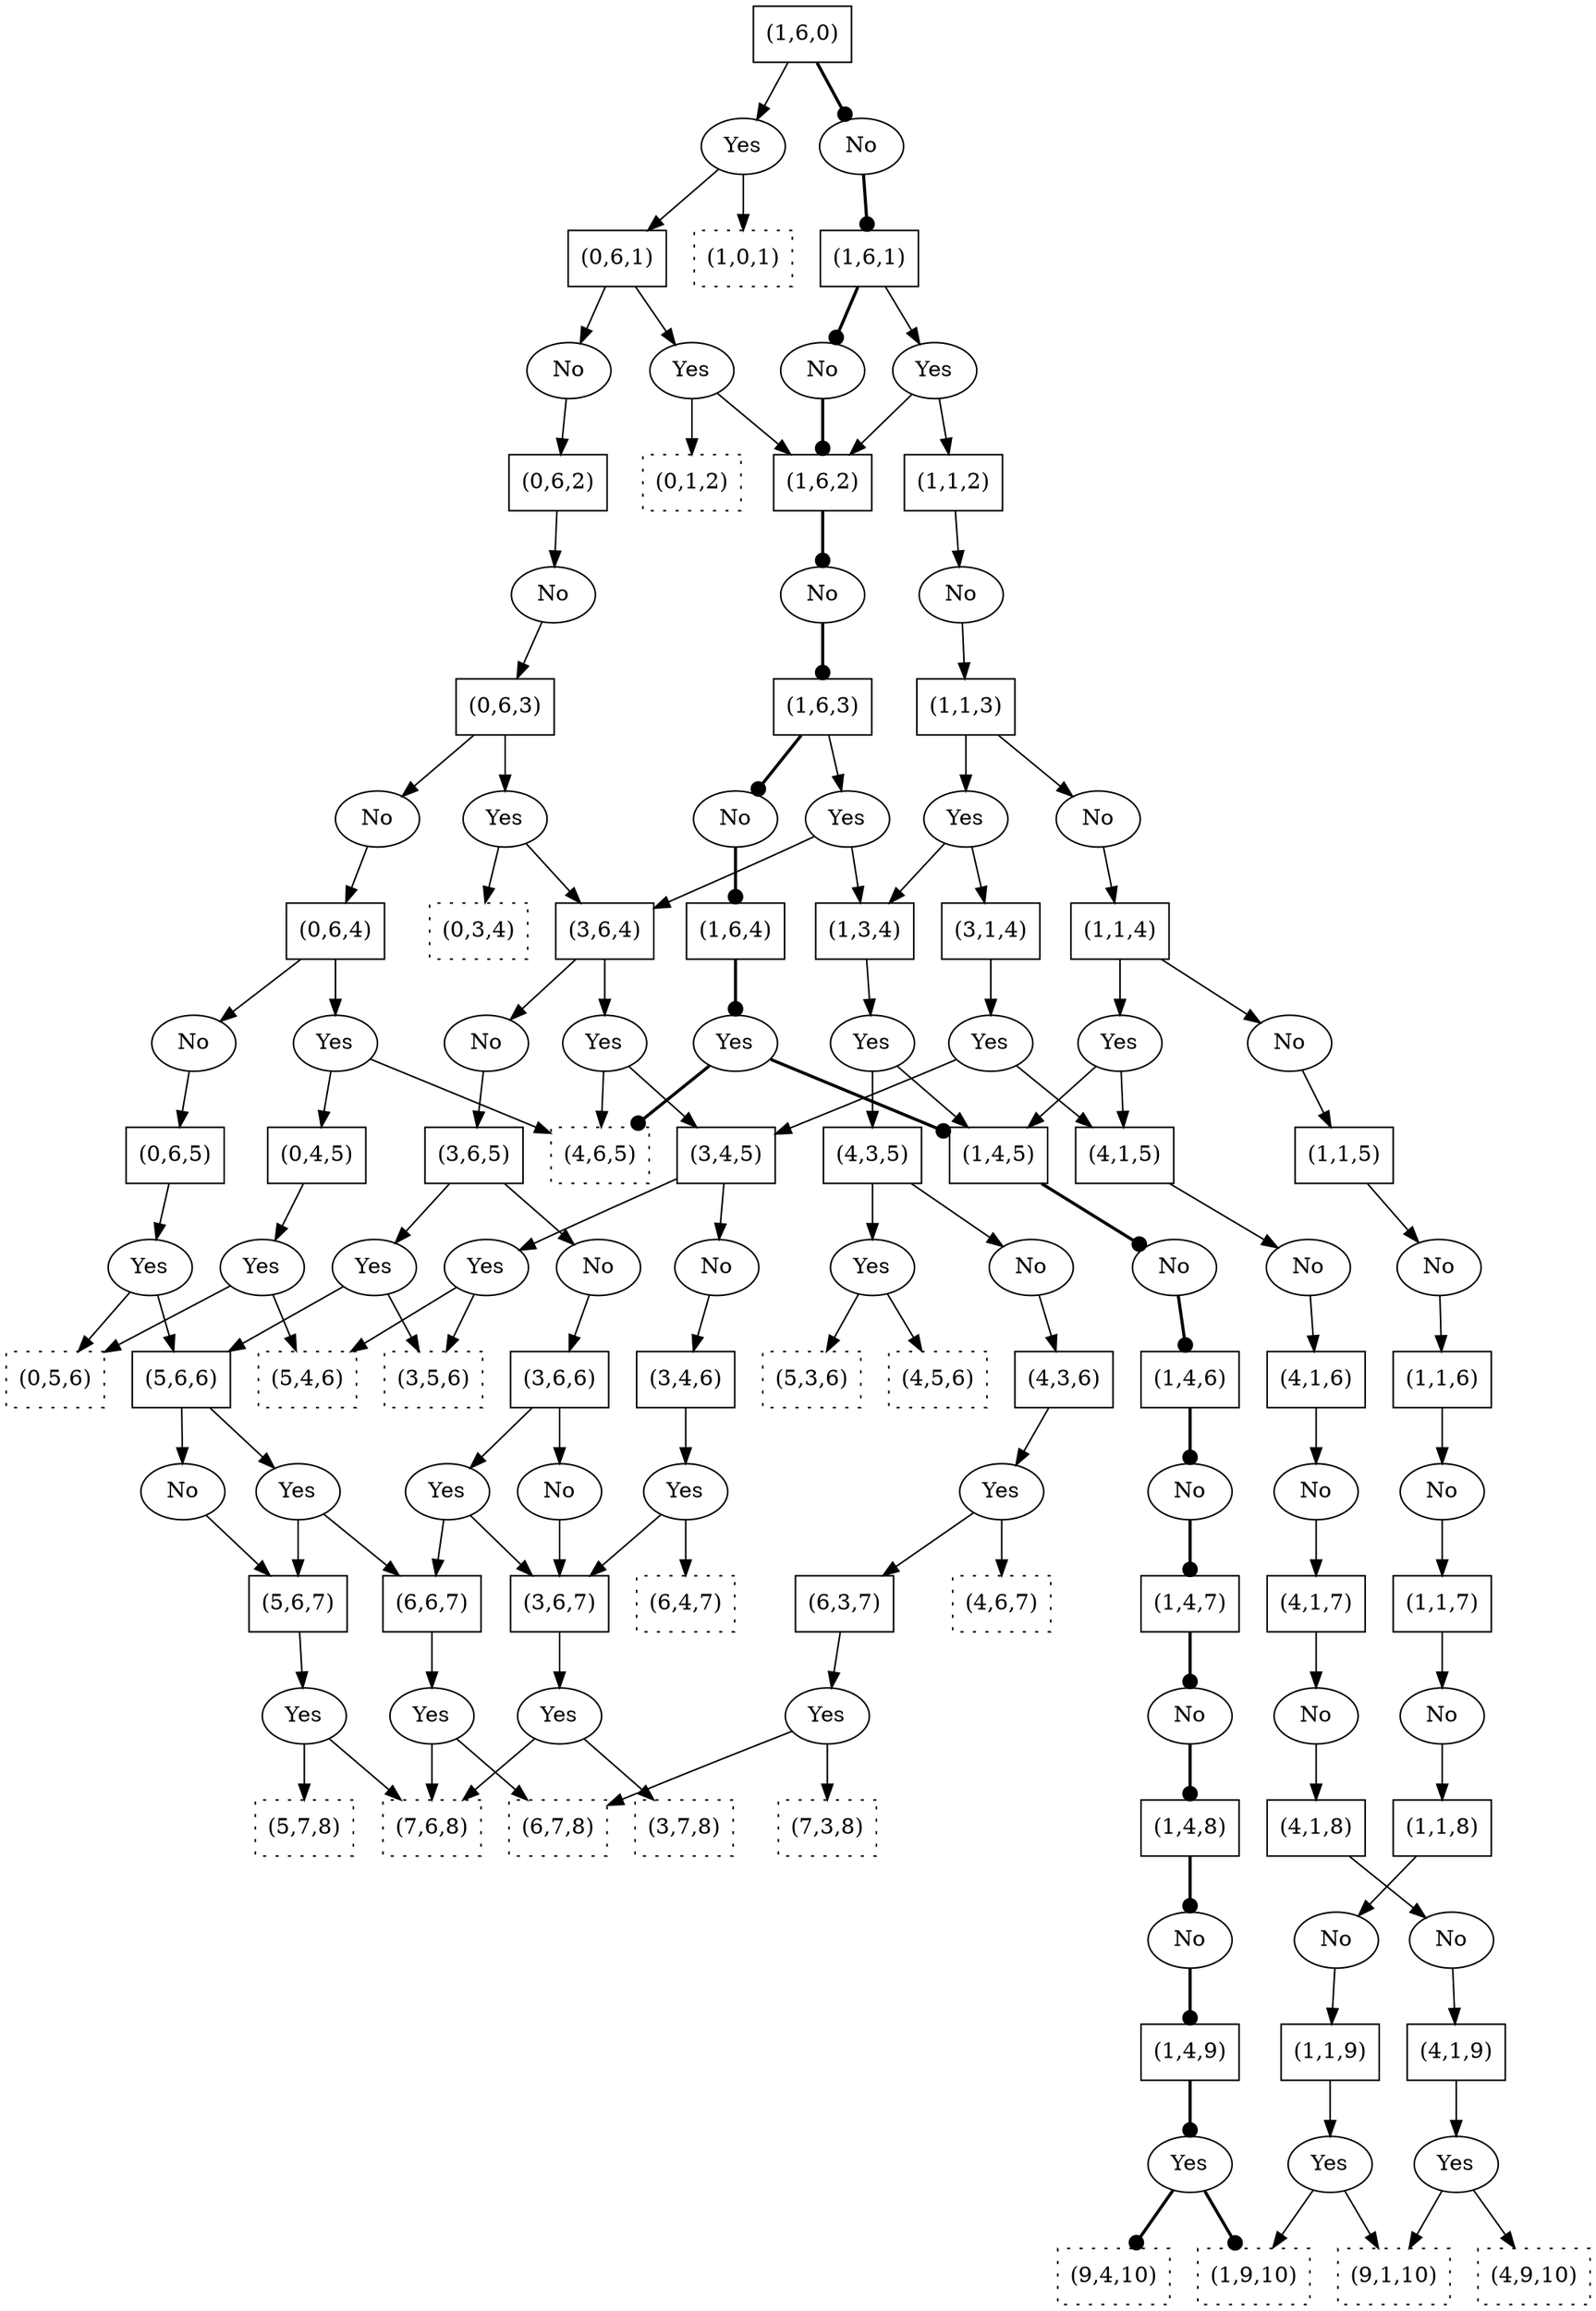digraph SolucionMapa {  
 size="100,100"; 
    "241" [shape=box, label="(1,6,0)"];
    "241,Yes" [label=Yes];
    "241" -> "241,Yes";
    "241,Yes" -> "1";
    "1" [shape=box, style=dotted, label="(1,0,1)"];
    "241,Yes" -> "202";
    "202" [shape=box, label="(0,6,1)"];
    "202,Yes" [label=Yes];
    "202" -> "202,Yes";
    "202,Yes" -> "2";
    "2" [shape=box, style=dotted, label="(0,1,2)"];
    "202,Yes" -> "145";
    "145" [shape=box, label="(1,6,2)"];
    "145,No" [label=No];
    "145" -> "145,No"[style=bold,arrowhead=dot];
    "145,No" -> "144"[style=bold,arrowhead=dot];
    "144" [shape=box, label="(1,6,3)"];
    "144,Yes" [label=Yes];
    "144" -> "144,Yes";
    "144,Yes" -> "60";
    "60" [shape=box, label="(1,3,4)"];
    "60,Yes" [label=Yes];
    "60" -> "60,Yes";
    "60,Yes" -> "28";
    "28" [shape=box, label="(1,4,5)"];
    "28,No" [label=No];
    "28" -> "28,No"[style=bold,arrowhead=dot];
    "28,No" -> "27"[style=bold,arrowhead=dot];
    "27" [shape=box, label="(1,4,6)"];
    "27,No" [label=No];
    "27" -> "27,No"[style=bold,arrowhead=dot];
    "27,No" -> "26"[style=bold,arrowhead=dot];
    "26" [shape=box, label="(1,4,7)"];
    "26,No" [label=No];
    "26" -> "26,No"[style=bold,arrowhead=dot];
    "26,No" -> "25"[style=bold,arrowhead=dot];
    "25" [shape=box, label="(1,4,8)"];
    "25,No" [label=No];
    "25" -> "25,No"[style=bold,arrowhead=dot];
    "25,No" -> "24"[style=bold,arrowhead=dot];
    "24" [shape=box, label="(1,4,9)"];
    "24,Yes" [label=Yes];
    "24" -> "24,Yes"[style=bold,arrowhead=dot];
    "24,Yes" -> "3"[style=bold,arrowhead=dot];
    "3" [shape=box, style=dotted, label="(1,9,10)"];
    "24,Yes" -> "22"[style=bold,arrowhead=dot];
    "22" [shape=box, style=dotted, label="(9,4,10)"];
    "60,Yes" -> "53";
    "53" [shape=box, label="(4,3,5)"];
    "53,Yes" [label=Yes];
    "53" -> "53,Yes";
    "53,Yes" -> "29";
    "29" [shape=box, style=dotted, label="(4,5,6)"];
    "53,Yes" -> "30";
    "30" [shape=box, style=dotted, label="(5,3,6)"];
    "53,No" [label=No];
    "53" -> "53,No";
    "53,No" -> "52";
    "52" [shape=box, label="(4,3,6)"];
    "52,Yes" [label=Yes];
    "52" -> "52,Yes";
    "52,Yes" -> "31";
    "31" [shape=box, style=dotted, label="(4,6,7)"];
    "52,Yes" -> "40";
    "40" [shape=box, label="(6,3,7)"];
    "40,Yes" [label=Yes];
    "40" -> "40,Yes";
    "40,Yes" -> "32";
    "32" [shape=box, style=dotted, label="(6,7,8)"];
    "40,Yes" -> "33";
    "33" [shape=box, style=dotted, label="(7,3,8)"];
    "144,Yes" -> "140";
    "140" [shape=box, label="(3,6,4)"];
    "140,Yes" [label=Yes];
    "140" -> "140,Yes";
    "140,Yes" -> "87";
    "87" [shape=box, label="(3,4,5)"];
    "87,Yes" [label=Yes];
    "87" -> "87,Yes";
    "87,Yes" -> "61";
    "61" [shape=box, style=dotted, label="(3,5,6)"];
    "87,Yes" -> "62";
    "62" [shape=box, style=dotted, label="(5,4,6)"];
    "87,No" [label=No];
    "87" -> "87,No";
    "87,No" -> "86";
    "86" [shape=box, label="(3,4,6)"];
    "86,Yes" [label=Yes];
    "86" -> "86,Yes";
    "86,Yes" -> "73";
    "73" [shape=box, label="(3,6,7)"];
    "73,Yes" [label=Yes];
    "73" -> "73,Yes";
    "73,Yes" -> "63";
    "63" [shape=box, style=dotted, label="(3,7,8)"];
    "73,Yes" -> "64";
    "64" [shape=box, style=dotted, label="(7,6,8)"];
    "86,Yes" -> "74";
    "74" [shape=box, style=dotted, label="(6,4,7)"];
    "140,Yes" -> "132";
    "132" [shape=box, style=dotted, label="(4,6,5)"];
    "140,No" [label=No];
    "140" -> "140,No";
    "140,No" -> "139";
    "139" [shape=box, label="(3,6,5)"];
    "139,Yes" [label=Yes];
    "139" -> "139,Yes";
    "139,Yes" -> "61";
    "139,Yes" -> "137";
    "137" [shape=box, label="(5,6,6)"];
    "137,Yes" [label=Yes];
    "137" -> "137,Yes";
    "137,Yes" -> "95";
    "95" [shape=box, label="(5,6,7)"];
    "95,Yes" [label=Yes];
    "95" -> "95,Yes";
    "95,Yes" -> "88";
    "88" [shape=box, style=dotted, label="(5,7,8)"];
    "95,Yes" -> "64";
    "137,Yes" -> "136";
    "136" [shape=box, label="(6,6,7)"];
    "136,Yes" [label=Yes];
    "136" -> "136,Yes";
    "136,Yes" -> "32";
    "136,Yes" -> "64";
    "137,No" [label=No];
    "137" -> "137,No";
    "137,No" -> "95";
    "139,No" [label=No];
    "139" -> "139,No";
    "139,No" -> "138";
    "138" [shape=box, label="(3,6,6)"];
    "138,Yes" [label=Yes];
    "138" -> "138,Yes";
    "138,Yes" -> "73";
    "138,Yes" -> "136";
    "138,No" [label=No];
    "138" -> "138,No";
    "138,No" -> "73";
    "144,No" [label=No];
    "144" -> "144,No"[style=bold,arrowhead=dot];
    "144,No" -> "143"[style=bold,arrowhead=dot];
    "143" [shape=box, label="(1,6,4)"];
    "143,Yes" [label=Yes];
    "143" -> "143,Yes"[style=bold,arrowhead=dot];
    "143,Yes" -> "28"[style=bold,arrowhead=dot];
    "143,Yes" -> "132"[style=bold,arrowhead=dot];
    "202,No" [label=No];
    "202" -> "202,No";
    "202,No" -> "201";
    "201" [shape=box, label="(0,6,2)"];
    "201,No" [label=No];
    "201" -> "201,No";
    "201,No" -> "200";
    "200" [shape=box, label="(0,6,3)"];
    "200,Yes" [label=Yes];
    "200" -> "200,Yes";
    "200,Yes" -> "179";
    "179" [shape=box, style=dotted, label="(0,3,4)"];
    "200,Yes" -> "140";
    "200,No" [label=No];
    "200" -> "200,No";
    "200,No" -> "199";
    "199" [shape=box, label="(0,6,4)"];
    "199,Yes" [label=Yes];
    "199" -> "199,Yes";
    "199,Yes" -> "196";
    "196" [shape=box, label="(0,4,5)"];
    "196,Yes" [label=Yes];
    "196" -> "196,Yes";
    "196,Yes" -> "180";
    "180" [shape=box, style=dotted, label="(0,5,6)"];
    "196,Yes" -> "62";
    "199,Yes" -> "132";
    "199,No" [label=No];
    "199" -> "199,No";
    "199,No" -> "198";
    "198" [shape=box, label="(0,6,5)"];
    "198,Yes" [label=Yes];
    "198" -> "198,Yes";
    "198,Yes" -> "180";
    "198,Yes" -> "137";
    "241,No" [label=No];
    "241" -> "241,No"[style=bold,arrowhead=dot];
    "241,No" -> "240"[style=bold,arrowhead=dot];
    "240" [shape=box, label="(1,6,1)"];
    "240,Yes" [label=Yes];
    "240" -> "240,Yes";
    "240,Yes" -> "239";
    "239" [shape=box, label="(1,1,2)"];
    "239,No" [label=No];
    "239" -> "239,No";
    "239,No" -> "238";
    "238" [shape=box, label="(1,1,3)"];
    "238,Yes" [label=Yes];
    "238" -> "238,Yes";
    "238,Yes" -> "60";
    "238,Yes" -> "230";
    "230" [shape=box, label="(3,1,4)"];
    "230,Yes" [label=Yes];
    "230" -> "230,Yes";
    "230,Yes" -> "87";
    "230,Yes" -> "223";
    "223" [shape=box, label="(4,1,5)"];
    "223,No" [label=No];
    "223" -> "223,No";
    "223,No" -> "222";
    "222" [shape=box, label="(4,1,6)"];
    "222,No" [label=No];
    "222" -> "222,No";
    "222,No" -> "221";
    "221" [shape=box, label="(4,1,7)"];
    "221,No" [label=No];
    "221" -> "221,No";
    "221,No" -> "220";
    "220" [shape=box, label="(4,1,8)"];
    "220,No" [label=No];
    "220" -> "220,No";
    "220,No" -> "219";
    "219" [shape=box, label="(4,1,9)"];
    "219,Yes" [label=Yes];
    "219" -> "219,Yes";
    "219,Yes" -> "41";
    "41" [shape=box, style=dotted, label="(4,9,10)"];
    "219,Yes" -> "217";
    "217" [shape=box, style=dotted, label="(9,1,10)"];
    "238,No" [label=No];
    "238" -> "238,No";
    "238,No" -> "237";
    "237" [shape=box, label="(1,1,4)"];
    "237,Yes" [label=Yes];
    "237" -> "237,Yes";
    "237,Yes" -> "28";
    "237,Yes" -> "223";
    "237,No" [label=No];
    "237" -> "237,No";
    "237,No" -> "236";
    "236" [shape=box, label="(1,1,5)"];
    "236,No" [label=No];
    "236" -> "236,No";
    "236,No" -> "235";
    "235" [shape=box, label="(1,1,6)"];
    "235,No" [label=No];
    "235" -> "235,No";
    "235,No" -> "234";
    "234" [shape=box, label="(1,1,7)"];
    "234,No" [label=No];
    "234" -> "234,No";
    "234,No" -> "233";
    "233" [shape=box, label="(1,1,8)"];
    "233,No" [label=No];
    "233" -> "233,No";
    "233,No" -> "232";
    "232" [shape=box, label="(1,1,9)"];
    "232,Yes" [label=Yes];
    "232" -> "232,Yes";
    "232,Yes" -> "3";
    "232,Yes" -> "217";
    "240,Yes" -> "145";
    "240,No" [label=No];
    "240" -> "240,No"[style=bold,arrowhead=dot];
    "240,No" -> "145"[style=bold,arrowhead=dot];
}

